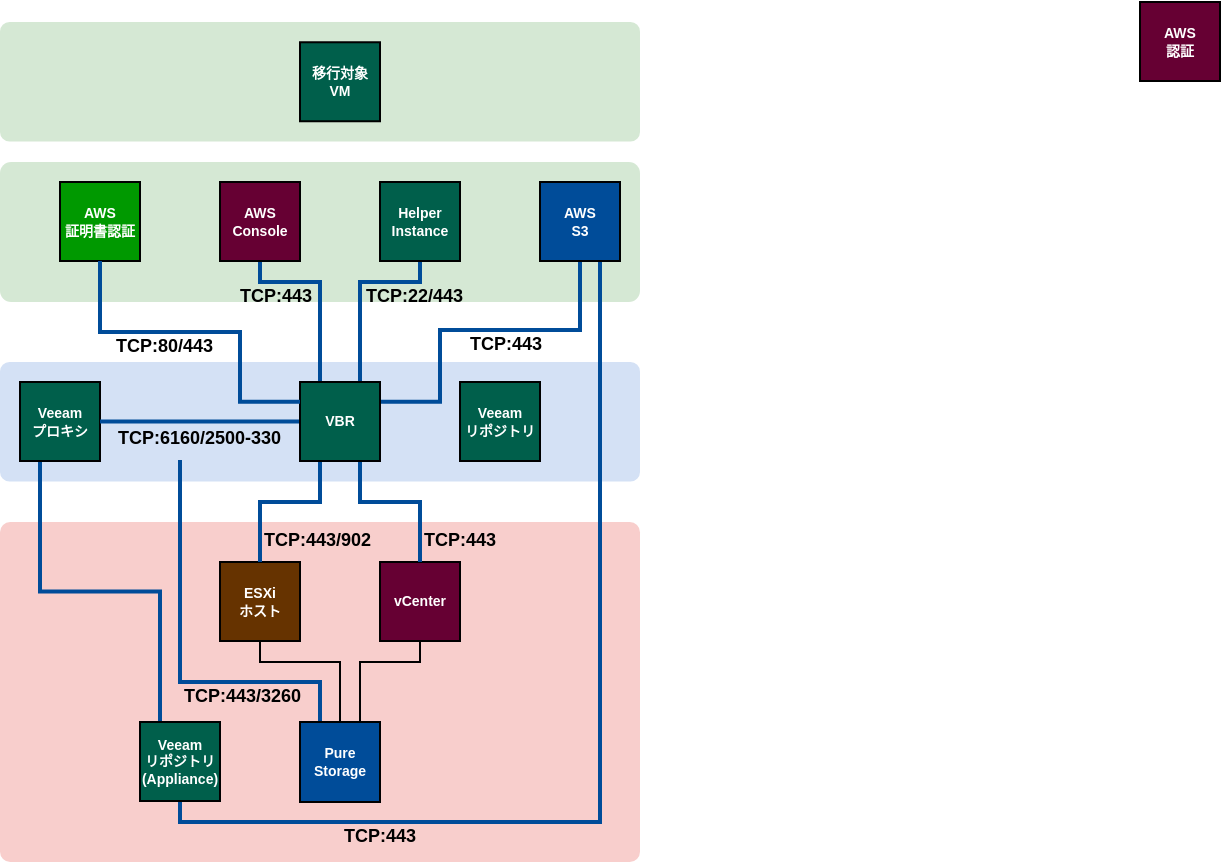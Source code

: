 <mxfile version="28.0.1">
  <diagram name="ページ1" id="RHtc9xqBzX8dG-IQXySC">
    <mxGraphModel dx="595" dy="414" grid="1" gridSize="10" guides="1" tooltips="1" connect="1" arrows="1" fold="1" page="1" pageScale="1" pageWidth="1169" pageHeight="827" math="0" shadow="0">
      <root>
        <mxCell id="0" />
        <mxCell id="1" parent="0" />
        <mxCell id="WyPhDyIGE4Ye550-s1A6-49" value="" style="rounded=1;whiteSpace=wrap;html=1;arcSize=3;fillColor=#F8CECC;strokeColor=none;" vertex="1" parent="1">
          <mxGeometry x="130" y="400" width="320" height="170" as="geometry" />
        </mxCell>
        <mxCell id="WyPhDyIGE4Ye550-s1A6-48" value="" style="rounded=1;whiteSpace=wrap;html=1;arcSize=8;fillColor=#D4E1F5;strokeColor=none;" vertex="1" parent="1">
          <mxGeometry x="130" y="320" width="320" height="59.75" as="geometry" />
        </mxCell>
        <mxCell id="WyPhDyIGE4Ye550-s1A6-47" value="" style="rounded=1;whiteSpace=wrap;html=1;arcSize=8;strokeColor=none;fillColor=#D5E8D4;" vertex="1" parent="1">
          <mxGeometry x="130" y="220" width="320" height="70" as="geometry" />
        </mxCell>
        <mxCell id="WyPhDyIGE4Ye550-s1A6-42" style="edgeStyle=orthogonalEdgeStyle;rounded=0;orthogonalLoop=1;jettySize=auto;html=1;exitX=0.5;exitY=1;exitDx=0;exitDy=0;entryX=0.5;entryY=0;entryDx=0;entryDy=0;endArrow=none;endFill=0;" edge="1" parent="1" source="WyPhDyIGE4Ye550-s1A6-2" target="WyPhDyIGE4Ye550-s1A6-32">
          <mxGeometry relative="1" as="geometry">
            <Array as="points">
              <mxPoint x="260" y="470" />
              <mxPoint x="300" y="470" />
            </Array>
          </mxGeometry>
        </mxCell>
        <mxCell id="WyPhDyIGE4Ye550-s1A6-2" value="ESXi&lt;div&gt;ホスト&lt;/div&gt;" style="rounded=0;whiteSpace=wrap;html=1;fillColor=#663300;fontStyle=1;fontColor=#FFFFFF;fontSize=7;" vertex="1" parent="1">
          <mxGeometry x="240" y="420" width="40" height="39.5" as="geometry" />
        </mxCell>
        <mxCell id="WyPhDyIGE4Ye550-s1A6-40" style="edgeStyle=orthogonalEdgeStyle;rounded=0;orthogonalLoop=1;jettySize=auto;html=1;exitX=0.25;exitY=1;exitDx=0;exitDy=0;entryX=0.25;entryY=0;entryDx=0;entryDy=0;endArrow=none;endFill=0;strokeWidth=2;strokeColor=#004C99;" edge="1" parent="1" source="WyPhDyIGE4Ye550-s1A6-12" target="WyPhDyIGE4Ye550-s1A6-15">
          <mxGeometry relative="1" as="geometry" />
        </mxCell>
        <mxCell id="WyPhDyIGE4Ye550-s1A6-41" style="edgeStyle=orthogonalEdgeStyle;rounded=0;orthogonalLoop=1;jettySize=auto;html=1;entryX=0.25;entryY=0;entryDx=0;entryDy=0;endArrow=none;endFill=0;strokeWidth=2;strokeColor=#004C99;" edge="1" parent="1" target="WyPhDyIGE4Ye550-s1A6-32">
          <mxGeometry relative="1" as="geometry">
            <mxPoint x="220" y="370" as="sourcePoint" />
            <Array as="points">
              <mxPoint x="220" y="369" />
              <mxPoint x="220" y="480" />
              <mxPoint x="290" y="480" />
            </Array>
          </mxGeometry>
        </mxCell>
        <mxCell id="WyPhDyIGE4Ye550-s1A6-12" value="&lt;b&gt;&lt;font style=&quot;color: rgb(255, 255, 255);&quot;&gt;Veeam&lt;/font&gt;&lt;/b&gt;&lt;div&gt;&lt;font color=&quot;#ffffff&quot;&gt;&lt;b&gt;プロキシ&lt;/b&gt;&lt;/font&gt;&lt;/div&gt;" style="rounded=0;whiteSpace=wrap;html=1;fillColor=light-dark(#005f4b, #ededed);fontSize=7;" vertex="1" parent="1">
          <mxGeometry x="140" y="330" width="40" height="39.5" as="geometry" />
        </mxCell>
        <mxCell id="WyPhDyIGE4Ye550-s1A6-45" style="edgeStyle=orthogonalEdgeStyle;rounded=0;orthogonalLoop=1;jettySize=auto;html=1;exitX=0.5;exitY=1;exitDx=0;exitDy=0;entryX=0.75;entryY=0;entryDx=0;entryDy=0;endArrow=none;endFill=0;" edge="1" parent="1" source="WyPhDyIGE4Ye550-s1A6-13" target="WyPhDyIGE4Ye550-s1A6-32">
          <mxGeometry relative="1" as="geometry">
            <Array as="points">
              <mxPoint x="340" y="470" />
              <mxPoint x="310" y="470" />
            </Array>
          </mxGeometry>
        </mxCell>
        <mxCell id="WyPhDyIGE4Ye550-s1A6-13" value="&lt;b&gt;&lt;font style=&quot;color: rgb(255, 255, 255);&quot;&gt;vCenter&lt;/font&gt;&lt;/b&gt;" style="rounded=0;whiteSpace=wrap;html=1;fillColor=light-dark(#660033,#EDEDED);fontSize=7;" vertex="1" parent="1">
          <mxGeometry x="320" y="420" width="40" height="39.5" as="geometry" />
        </mxCell>
        <mxCell id="WyPhDyIGE4Ye550-s1A6-35" style="edgeStyle=orthogonalEdgeStyle;rounded=0;orthogonalLoop=1;jettySize=auto;html=1;exitX=1;exitY=0.25;exitDx=0;exitDy=0;entryX=0.5;entryY=1;entryDx=0;entryDy=0;endArrow=none;endFill=0;strokeWidth=2;strokeColor=#004C99;" edge="1" parent="1" source="WyPhDyIGE4Ye550-s1A6-14" target="WyPhDyIGE4Ye550-s1A6-16">
          <mxGeometry relative="1" as="geometry">
            <Array as="points">
              <mxPoint x="350" y="340" />
              <mxPoint x="350" y="304" />
              <mxPoint x="420" y="304" />
            </Array>
          </mxGeometry>
        </mxCell>
        <mxCell id="WyPhDyIGE4Ye550-s1A6-36" style="edgeStyle=orthogonalEdgeStyle;rounded=0;orthogonalLoop=1;jettySize=auto;html=1;exitX=0.75;exitY=0;exitDx=0;exitDy=0;entryX=0.5;entryY=1;entryDx=0;entryDy=0;endArrow=none;endFill=0;strokeWidth=2;strokeColor=#004C99;" edge="1" parent="1" source="WyPhDyIGE4Ye550-s1A6-14" target="WyPhDyIGE4Ye550-s1A6-18">
          <mxGeometry relative="1" as="geometry">
            <Array as="points">
              <mxPoint x="310" y="280" />
              <mxPoint x="340" y="280" />
            </Array>
          </mxGeometry>
        </mxCell>
        <mxCell id="WyPhDyIGE4Ye550-s1A6-37" style="edgeStyle=orthogonalEdgeStyle;rounded=0;orthogonalLoop=1;jettySize=auto;html=1;exitX=0.25;exitY=0;exitDx=0;exitDy=0;entryX=0.5;entryY=1;entryDx=0;entryDy=0;endArrow=none;endFill=0;strokeWidth=2;strokeColor=#004C99;" edge="1" parent="1" source="WyPhDyIGE4Ye550-s1A6-14" target="WyPhDyIGE4Ye550-s1A6-17">
          <mxGeometry relative="1" as="geometry">
            <Array as="points">
              <mxPoint x="290" y="280" />
              <mxPoint x="260" y="280" />
            </Array>
          </mxGeometry>
        </mxCell>
        <mxCell id="WyPhDyIGE4Ye550-s1A6-38" style="edgeStyle=orthogonalEdgeStyle;rounded=0;orthogonalLoop=1;jettySize=auto;html=1;exitX=0;exitY=0.5;exitDx=0;exitDy=0;entryX=1;entryY=0.5;entryDx=0;entryDy=0;endArrow=none;endFill=0;strokeWidth=2;strokeColor=#004C99;" edge="1" parent="1" source="WyPhDyIGE4Ye550-s1A6-14" target="WyPhDyIGE4Ye550-s1A6-12">
          <mxGeometry relative="1" as="geometry" />
        </mxCell>
        <mxCell id="WyPhDyIGE4Ye550-s1A6-43" style="edgeStyle=orthogonalEdgeStyle;rounded=0;orthogonalLoop=1;jettySize=auto;html=1;exitX=0.25;exitY=1;exitDx=0;exitDy=0;entryX=0.5;entryY=0;entryDx=0;entryDy=0;endArrow=none;endFill=0;strokeColor=#004C99;strokeWidth=2;" edge="1" parent="1" source="WyPhDyIGE4Ye550-s1A6-14" target="WyPhDyIGE4Ye550-s1A6-2">
          <mxGeometry relative="1" as="geometry">
            <Array as="points">
              <mxPoint x="290" y="390" />
              <mxPoint x="260" y="390" />
            </Array>
          </mxGeometry>
        </mxCell>
        <mxCell id="WyPhDyIGE4Ye550-s1A6-44" style="edgeStyle=orthogonalEdgeStyle;rounded=0;orthogonalLoop=1;jettySize=auto;html=1;exitX=0.75;exitY=1;exitDx=0;exitDy=0;entryX=0.5;entryY=0;entryDx=0;entryDy=0;endArrow=none;endFill=0;strokeColor=#004C99;strokeWidth=2;" edge="1" parent="1" source="WyPhDyIGE4Ye550-s1A6-14" target="WyPhDyIGE4Ye550-s1A6-13">
          <mxGeometry relative="1" as="geometry">
            <Array as="points">
              <mxPoint x="310" y="390" />
              <mxPoint x="340" y="390" />
            </Array>
          </mxGeometry>
        </mxCell>
        <mxCell id="WyPhDyIGE4Ye550-s1A6-14" value="&lt;b&gt;&lt;font style=&quot;color: rgb(255, 255, 255);&quot;&gt;VBR&lt;/font&gt;&lt;/b&gt;" style="rounded=0;whiteSpace=wrap;html=1;fillColor=light-dark(#005f4b, #ededed);fontSize=7;" vertex="1" parent="1">
          <mxGeometry x="280" y="330" width="40" height="39.5" as="geometry" />
        </mxCell>
        <mxCell id="WyPhDyIGE4Ye550-s1A6-46" style="edgeStyle=orthogonalEdgeStyle;rounded=0;orthogonalLoop=1;jettySize=auto;html=1;exitX=0.5;exitY=1;exitDx=0;exitDy=0;entryX=0.75;entryY=1;entryDx=0;entryDy=0;endArrow=none;endFill=0;strokeWidth=2;strokeColor=#004C99;" edge="1" parent="1" source="WyPhDyIGE4Ye550-s1A6-15" target="WyPhDyIGE4Ye550-s1A6-16">
          <mxGeometry relative="1" as="geometry">
            <Array as="points">
              <mxPoint x="220" y="550" />
              <mxPoint x="430" y="550" />
            </Array>
          </mxGeometry>
        </mxCell>
        <mxCell id="WyPhDyIGE4Ye550-s1A6-15" value="&lt;div&gt;&lt;font color=&quot;#ffffff&quot;&gt;&lt;b&gt;Veeam&lt;/b&gt;&lt;/font&gt;&lt;/div&gt;&lt;div&gt;&lt;font color=&quot;#ffffff&quot;&gt;&lt;b&gt;リポジトリ&lt;/b&gt;&lt;/font&gt;&lt;/div&gt;&lt;div&gt;&lt;font color=&quot;#ffffff&quot;&gt;&lt;b&gt;(Appliance)&lt;/b&gt;&lt;/font&gt;&lt;/div&gt;" style="rounded=0;whiteSpace=wrap;html=1;fillColor=light-dark(#005f4b, #ededed);fontSize=7;" vertex="1" parent="1">
          <mxGeometry x="200" y="500" width="40" height="39.5" as="geometry" />
        </mxCell>
        <mxCell id="WyPhDyIGE4Ye550-s1A6-16" value="&lt;font color=&quot;#ffffff&quot;&gt;&lt;b&gt;AWS&lt;/b&gt;&lt;/font&gt;&lt;div&gt;&lt;font color=&quot;#ffffff&quot;&gt;&lt;b&gt;S3&lt;/b&gt;&lt;/font&gt;&lt;/div&gt;" style="rounded=0;whiteSpace=wrap;html=1;fillColor=light-dark(#004c99, #EDEDED);fontSize=7;" vertex="1" parent="1">
          <mxGeometry x="400" y="230" width="40" height="39.5" as="geometry" />
        </mxCell>
        <mxCell id="WyPhDyIGE4Ye550-s1A6-17" value="&lt;font color=&quot;#ffffff&quot;&gt;&lt;b&gt;AWS&lt;/b&gt;&lt;/font&gt;&lt;div&gt;&lt;font color=&quot;#ffffff&quot;&gt;&lt;b&gt;Console&lt;/b&gt;&lt;/font&gt;&lt;/div&gt;" style="rounded=0;whiteSpace=wrap;html=1;fillColor=light-dark(#660033,#EDEDED);fontSize=7;" vertex="1" parent="1">
          <mxGeometry x="240" y="230" width="40" height="39.5" as="geometry" />
        </mxCell>
        <mxCell id="WyPhDyIGE4Ye550-s1A6-18" value="&lt;font color=&quot;#ffffff&quot;&gt;&lt;b&gt;Helper&lt;/b&gt;&lt;/font&gt;&lt;div&gt;&lt;font color=&quot;#ffffff&quot;&gt;&lt;b&gt;Instance&lt;/b&gt;&lt;/font&gt;&lt;/div&gt;" style="rounded=0;whiteSpace=wrap;html=1;fillColor=light-dark(#005f4b, #ededed);fontSize=7;" vertex="1" parent="1">
          <mxGeometry x="320" y="230" width="40" height="39.5" as="geometry" />
        </mxCell>
        <mxCell id="WyPhDyIGE4Ye550-s1A6-23" value="&lt;font color=&quot;#ffffff&quot;&gt;&lt;b&gt;AWS&lt;/b&gt;&lt;/font&gt;&lt;div&gt;&lt;font color=&quot;#ffffff&quot;&gt;&lt;b&gt;認証&lt;/b&gt;&lt;/font&gt;&lt;/div&gt;" style="rounded=0;whiteSpace=wrap;html=1;fillColor=light-dark(#660033,#EDEDED);fontSize=7;" vertex="1" parent="1">
          <mxGeometry x="700" y="140" width="40" height="39.5" as="geometry" />
        </mxCell>
        <mxCell id="WyPhDyIGE4Ye550-s1A6-24" value="&lt;font color=&quot;#ffffff&quot;&gt;&lt;b&gt;AWS&lt;br&gt;&lt;/b&gt;&lt;/font&gt;&lt;div&gt;&lt;font color=&quot;#ffffff&quot;&gt;&lt;b&gt;証明書認証&lt;/b&gt;&lt;/font&gt;&lt;/div&gt;" style="rounded=0;whiteSpace=wrap;html=1;fillColor=light-dark(#009900,#EDEDED);fontSize=7;" vertex="1" parent="1">
          <mxGeometry x="160" y="230" width="40" height="39.5" as="geometry" />
        </mxCell>
        <mxCell id="WyPhDyIGE4Ye550-s1A6-32" value="Pure Storage" style="rounded=0;whiteSpace=wrap;html=1;fontStyle=1;strokeColor=#000000;fillColor=#004C99;fontColor=light-dark(#ffffff, #ededed);fontSize=7;" vertex="1" parent="1">
          <mxGeometry x="280" y="500" width="40" height="40" as="geometry" />
        </mxCell>
        <mxCell id="WyPhDyIGE4Ye550-s1A6-33" value="&lt;b&gt;&lt;font style=&quot;color: rgb(255, 255, 255);&quot;&gt;Veeam&lt;/font&gt;&lt;/b&gt;&lt;div&gt;&lt;font color=&quot;#ffffff&quot;&gt;&lt;b&gt;リポジトリ&lt;/b&gt;&lt;/font&gt;&lt;/div&gt;" style="rounded=0;whiteSpace=wrap;html=1;fillColor=light-dark(#005f4b, #ededed);fontSize=7;" vertex="1" parent="1">
          <mxGeometry x="360" y="330" width="40" height="39.5" as="geometry" />
        </mxCell>
        <mxCell id="WyPhDyIGE4Ye550-s1A6-34" style="edgeStyle=orthogonalEdgeStyle;rounded=0;orthogonalLoop=1;jettySize=auto;html=1;exitX=0;exitY=0.25;exitDx=0;exitDy=0;entryX=0.5;entryY=1;entryDx=0;entryDy=0;endArrow=none;endFill=0;strokeWidth=2;strokeColor=#004C99;" edge="1" parent="1" source="WyPhDyIGE4Ye550-s1A6-14" target="WyPhDyIGE4Ye550-s1A6-24">
          <mxGeometry relative="1" as="geometry">
            <Array as="points">
              <mxPoint x="250" y="340" />
              <mxPoint x="250" y="305" />
              <mxPoint x="180" y="305" />
            </Array>
          </mxGeometry>
        </mxCell>
        <mxCell id="WyPhDyIGE4Ye550-s1A6-50" value="" style="rounded=1;whiteSpace=wrap;html=1;arcSize=8;strokeColor=none;fillColor=#D5E8D4;" vertex="1" parent="1">
          <mxGeometry x="130" y="150" width="320" height="59.75" as="geometry" />
        </mxCell>
        <mxCell id="WyPhDyIGE4Ye550-s1A6-5" value="&lt;div&gt;&lt;font color=&quot;#ffffff&quot;&gt;&lt;b&gt;移行対象&lt;/b&gt;&lt;/font&gt;&lt;/div&gt;&lt;b&gt;&lt;font style=&quot;color: rgb(255, 255, 255);&quot;&gt;VM&lt;/font&gt;&lt;/b&gt;" style="rounded=0;whiteSpace=wrap;html=1;fillColor=light-dark(#005f4b, #ededed);fontSize=7;" vertex="1" parent="1">
          <mxGeometry x="280" y="160.13" width="40" height="39.5" as="geometry" />
        </mxCell>
        <mxCell id="WyPhDyIGE4Ye550-s1A6-51" value="TCP:443" style="text;html=1;align=left;verticalAlign=middle;whiteSpace=wrap;rounded=0;fontSize=9;fontStyle=1" vertex="1" parent="1">
          <mxGeometry x="300" y="552" width="40" height="10" as="geometry" />
        </mxCell>
        <mxCell id="WyPhDyIGE4Ye550-s1A6-52" value="TCP:443/3260" style="text;html=1;align=left;verticalAlign=middle;whiteSpace=wrap;rounded=0;fontSize=9;fontStyle=1" vertex="1" parent="1">
          <mxGeometry x="220" y="482" width="60" height="10" as="geometry" />
        </mxCell>
        <mxCell id="WyPhDyIGE4Ye550-s1A6-55" value="TCP:443" style="text;html=1;align=left;verticalAlign=middle;whiteSpace=wrap;rounded=0;fontSize=9;fontStyle=1" vertex="1" parent="1">
          <mxGeometry x="340" y="404" width="60" height="10" as="geometry" />
        </mxCell>
        <mxCell id="WyPhDyIGE4Ye550-s1A6-56" value="TCP:443/902" style="text;html=1;align=left;verticalAlign=middle;whiteSpace=wrap;rounded=0;fontSize=9;fontStyle=1" vertex="1" parent="1">
          <mxGeometry x="260" y="404" width="60" height="10" as="geometry" />
        </mxCell>
        <mxCell id="WyPhDyIGE4Ye550-s1A6-57" value="TCP:22/443" style="text;html=1;align=left;verticalAlign=middle;whiteSpace=wrap;rounded=0;fontSize=9;fontStyle=1" vertex="1" parent="1">
          <mxGeometry x="311" y="282" width="60" height="10" as="geometry" />
        </mxCell>
        <mxCell id="WyPhDyIGE4Ye550-s1A6-59" value="TCP:443" style="text;html=1;align=left;verticalAlign=middle;whiteSpace=wrap;rounded=0;fontSize=9;fontStyle=1" vertex="1" parent="1">
          <mxGeometry x="248" y="282" width="40" height="10" as="geometry" />
        </mxCell>
        <mxCell id="WyPhDyIGE4Ye550-s1A6-60" value="TCP:80/443" style="text;html=1;align=left;verticalAlign=middle;whiteSpace=wrap;rounded=0;fontSize=9;fontStyle=1" vertex="1" parent="1">
          <mxGeometry x="186" y="307" width="40" height="10" as="geometry" />
        </mxCell>
        <mxCell id="WyPhDyIGE4Ye550-s1A6-61" value="TCP:443" style="text;html=1;align=left;verticalAlign=middle;whiteSpace=wrap;rounded=0;fontSize=9;fontStyle=1" vertex="1" parent="1">
          <mxGeometry x="363" y="306" width="40" height="10" as="geometry" />
        </mxCell>
        <mxCell id="WyPhDyIGE4Ye550-s1A6-62" value="TCP:6160/&lt;span style=&quot;background-color: transparent; color: light-dark(rgb(0, 0, 0), rgb(255, 255, 255));&quot;&gt;2500-330&lt;/span&gt;" style="text;html=1;align=left;verticalAlign=middle;whiteSpace=wrap;rounded=0;fontSize=9;fontStyle=1" vertex="1" parent="1">
          <mxGeometry x="187" y="347.75" width="88" height="19.75" as="geometry" />
        </mxCell>
      </root>
    </mxGraphModel>
  </diagram>
</mxfile>
